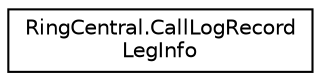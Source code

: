 digraph "Graphical Class Hierarchy"
{
 // LATEX_PDF_SIZE
  edge [fontname="Helvetica",fontsize="10",labelfontname="Helvetica",labelfontsize="10"];
  node [fontname="Helvetica",fontsize="10",shape=record];
  rankdir="LR";
  Node0 [label="RingCentral.CallLogRecord\lLegInfo",height=0.2,width=0.4,color="black", fillcolor="white", style="filled",URL="$classRingCentral_1_1CallLogRecordLegInfo.html",tooltip="Call leg record"];
}
